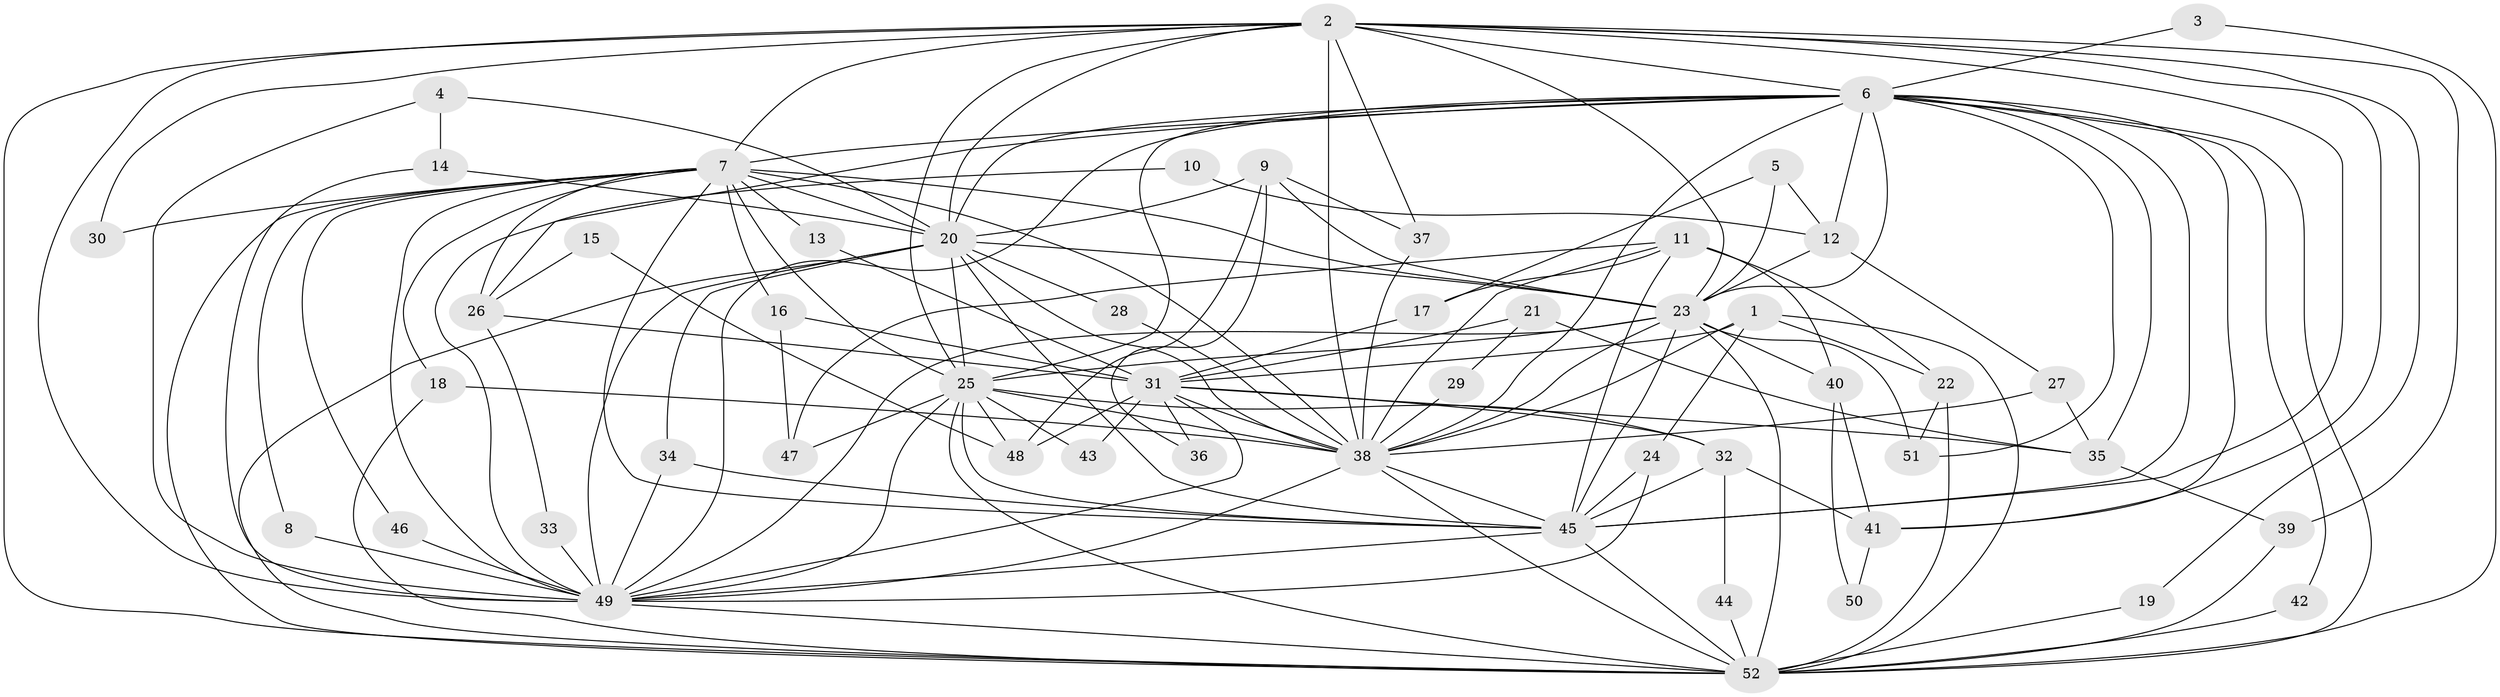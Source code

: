 // original degree distribution, {18: 0.012048192771084338, 14: 0.012048192771084338, 20: 0.03614457831325301, 17: 0.024096385542168676, 15: 0.012048192771084338, 16: 0.012048192771084338, 19: 0.012048192771084338, 5: 0.060240963855421686, 13: 0.012048192771084338, 6: 0.03614457831325301, 3: 0.1686746987951807, 2: 0.5542168674698795, 4: 0.04819277108433735}
// Generated by graph-tools (version 1.1) at 2025/36/03/04/25 23:36:29]
// undirected, 52 vertices, 146 edges
graph export_dot {
  node [color=gray90,style=filled];
  1;
  2;
  3;
  4;
  5;
  6;
  7;
  8;
  9;
  10;
  11;
  12;
  13;
  14;
  15;
  16;
  17;
  18;
  19;
  20;
  21;
  22;
  23;
  24;
  25;
  26;
  27;
  28;
  29;
  30;
  31;
  32;
  33;
  34;
  35;
  36;
  37;
  38;
  39;
  40;
  41;
  42;
  43;
  44;
  45;
  46;
  47;
  48;
  49;
  50;
  51;
  52;
  1 -- 22 [weight=1.0];
  1 -- 24 [weight=1.0];
  1 -- 31 [weight=1.0];
  1 -- 38 [weight=1.0];
  1 -- 52 [weight=1.0];
  2 -- 6 [weight=1.0];
  2 -- 7 [weight=1.0];
  2 -- 19 [weight=1.0];
  2 -- 20 [weight=1.0];
  2 -- 23 [weight=1.0];
  2 -- 25 [weight=1.0];
  2 -- 30 [weight=1.0];
  2 -- 37 [weight=1.0];
  2 -- 38 [weight=2.0];
  2 -- 39 [weight=1.0];
  2 -- 41 [weight=1.0];
  2 -- 45 [weight=1.0];
  2 -- 49 [weight=2.0];
  2 -- 52 [weight=1.0];
  3 -- 6 [weight=1.0];
  3 -- 52 [weight=1.0];
  4 -- 14 [weight=1.0];
  4 -- 20 [weight=1.0];
  4 -- 49 [weight=1.0];
  5 -- 12 [weight=1.0];
  5 -- 17 [weight=1.0];
  5 -- 23 [weight=1.0];
  6 -- 7 [weight=1.0];
  6 -- 12 [weight=1.0];
  6 -- 20 [weight=1.0];
  6 -- 23 [weight=1.0];
  6 -- 25 [weight=2.0];
  6 -- 26 [weight=1.0];
  6 -- 35 [weight=2.0];
  6 -- 38 [weight=2.0];
  6 -- 41 [weight=1.0];
  6 -- 42 [weight=1.0];
  6 -- 45 [weight=2.0];
  6 -- 49 [weight=1.0];
  6 -- 51 [weight=1.0];
  6 -- 52 [weight=1.0];
  7 -- 8 [weight=1.0];
  7 -- 13 [weight=1.0];
  7 -- 16 [weight=1.0];
  7 -- 18 [weight=1.0];
  7 -- 20 [weight=1.0];
  7 -- 23 [weight=2.0];
  7 -- 25 [weight=1.0];
  7 -- 26 [weight=1.0];
  7 -- 30 [weight=1.0];
  7 -- 38 [weight=1.0];
  7 -- 45 [weight=1.0];
  7 -- 46 [weight=1.0];
  7 -- 49 [weight=1.0];
  7 -- 52 [weight=1.0];
  8 -- 49 [weight=1.0];
  9 -- 20 [weight=1.0];
  9 -- 23 [weight=1.0];
  9 -- 36 [weight=1.0];
  9 -- 37 [weight=1.0];
  9 -- 48 [weight=1.0];
  10 -- 12 [weight=1.0];
  10 -- 49 [weight=1.0];
  11 -- 17 [weight=1.0];
  11 -- 22 [weight=1.0];
  11 -- 38 [weight=1.0];
  11 -- 40 [weight=1.0];
  11 -- 45 [weight=1.0];
  11 -- 47 [weight=1.0];
  12 -- 23 [weight=1.0];
  12 -- 27 [weight=1.0];
  13 -- 31 [weight=1.0];
  14 -- 20 [weight=1.0];
  14 -- 49 [weight=1.0];
  15 -- 26 [weight=1.0];
  15 -- 48 [weight=1.0];
  16 -- 31 [weight=1.0];
  16 -- 47 [weight=1.0];
  17 -- 31 [weight=1.0];
  18 -- 38 [weight=1.0];
  18 -- 52 [weight=1.0];
  19 -- 52 [weight=1.0];
  20 -- 23 [weight=1.0];
  20 -- 25 [weight=2.0];
  20 -- 28 [weight=1.0];
  20 -- 34 [weight=1.0];
  20 -- 38 [weight=1.0];
  20 -- 45 [weight=1.0];
  20 -- 49 [weight=1.0];
  20 -- 52 [weight=1.0];
  21 -- 29 [weight=1.0];
  21 -- 31 [weight=1.0];
  21 -- 35 [weight=1.0];
  22 -- 51 [weight=1.0];
  22 -- 52 [weight=1.0];
  23 -- 25 [weight=3.0];
  23 -- 38 [weight=1.0];
  23 -- 40 [weight=1.0];
  23 -- 45 [weight=1.0];
  23 -- 49 [weight=1.0];
  23 -- 51 [weight=1.0];
  23 -- 52 [weight=2.0];
  24 -- 45 [weight=1.0];
  24 -- 49 [weight=1.0];
  25 -- 32 [weight=1.0];
  25 -- 38 [weight=1.0];
  25 -- 43 [weight=1.0];
  25 -- 45 [weight=1.0];
  25 -- 47 [weight=1.0];
  25 -- 48 [weight=1.0];
  25 -- 49 [weight=1.0];
  25 -- 52 [weight=1.0];
  26 -- 31 [weight=1.0];
  26 -- 33 [weight=1.0];
  27 -- 35 [weight=1.0];
  27 -- 38 [weight=1.0];
  28 -- 38 [weight=1.0];
  29 -- 38 [weight=1.0];
  31 -- 32 [weight=1.0];
  31 -- 35 [weight=1.0];
  31 -- 36 [weight=1.0];
  31 -- 38 [weight=1.0];
  31 -- 43 [weight=1.0];
  31 -- 48 [weight=1.0];
  31 -- 49 [weight=1.0];
  32 -- 41 [weight=1.0];
  32 -- 44 [weight=1.0];
  32 -- 45 [weight=1.0];
  33 -- 49 [weight=1.0];
  34 -- 45 [weight=1.0];
  34 -- 49 [weight=1.0];
  35 -- 39 [weight=1.0];
  37 -- 38 [weight=1.0];
  38 -- 45 [weight=1.0];
  38 -- 49 [weight=1.0];
  38 -- 52 [weight=1.0];
  39 -- 52 [weight=1.0];
  40 -- 41 [weight=1.0];
  40 -- 50 [weight=1.0];
  41 -- 50 [weight=1.0];
  42 -- 52 [weight=1.0];
  44 -- 52 [weight=1.0];
  45 -- 49 [weight=1.0];
  45 -- 52 [weight=1.0];
  46 -- 49 [weight=1.0];
  49 -- 52 [weight=1.0];
}
